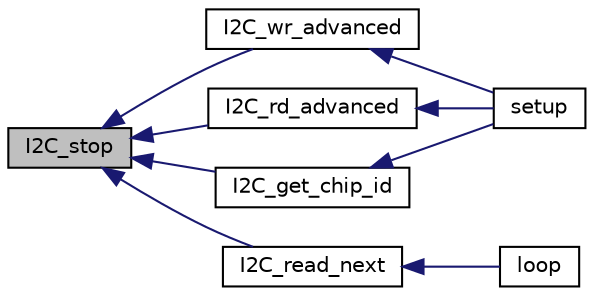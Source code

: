 digraph "I2C_stop"
{
  edge [fontname="Helvetica",fontsize="10",labelfontname="Helvetica",labelfontsize="10"];
  node [fontname="Helvetica",fontsize="10",shape=record];
  rankdir="LR";
  Node81 [label="I2C_stop",height=0.2,width=0.4,color="black", fillcolor="grey75", style="filled", fontcolor="black"];
  Node81 -> Node82 [dir="back",color="midnightblue",fontsize="10",style="solid",fontname="Helvetica"];
  Node82 [label="I2C_wr_advanced",height=0.2,width=0.4,color="black", fillcolor="white", style="filled",URL="$ci2c__advanced_8ino.html#a21e16cd4ec558cb48d7df75c546027a2",tooltip="This procedure calls appropriate functions to perform a proper send transaction on I2C bus..."];
  Node82 -> Node83 [dir="back",color="midnightblue",fontsize="10",style="solid",fontname="Helvetica"];
  Node83 [label="setup",height=0.2,width=0.4,color="black", fillcolor="white", style="filled",URL="$ci2c__advanced_8ino.html#a4fc01d736fe50cf5b977f755b675f11d"];
  Node81 -> Node84 [dir="back",color="midnightblue",fontsize="10",style="solid",fontname="Helvetica"];
  Node84 [label="I2C_rd_advanced",height=0.2,width=0.4,color="black", fillcolor="white", style="filled",URL="$ci2c__advanced_8ino.html#a5d82c84361ed35c102edb0f5e4f677d4",tooltip="This procedure calls appropriate functions to perform a proper receive transaction on I2C bus..."];
  Node84 -> Node83 [dir="back",color="midnightblue",fontsize="10",style="solid",fontname="Helvetica"];
  Node81 -> Node85 [dir="back",color="midnightblue",fontsize="10",style="solid",fontname="Helvetica"];
  Node85 [label="I2C_get_chip_id",height=0.2,width=0.4,color="black", fillcolor="white", style="filled",URL="$ci2c__advanced_8ino.html#ad357f6e59cf5ec94f3ccaa70a20e1b11",tooltip="This procedure calls appropriate functions to get chip ID of FUJITSU devices. "];
  Node85 -> Node83 [dir="back",color="midnightblue",fontsize="10",style="solid",fontname="Helvetica"];
  Node81 -> Node86 [dir="back",color="midnightblue",fontsize="10",style="solid",fontname="Helvetica"];
  Node86 [label="I2C_read_next",height=0.2,width=0.4,color="black", fillcolor="white", style="filled",URL="$ci2c_8h.html#afc15fc625892e1e50e831d7934073299",tooltip="This inline is a wrapper to I2C_read in case of contigous operations. "];
  Node86 -> Node87 [dir="back",color="midnightblue",fontsize="10",style="solid",fontname="Helvetica"];
  Node87 [label="loop",height=0.2,width=0.4,color="black", fillcolor="white", style="filled",URL="$ci2c__master__read_8ino.html#afe461d27b9c48d5921c00d521181f12f"];
}
